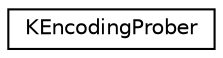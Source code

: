 digraph "Graphical Class Hierarchy"
{
  edge [fontname="Helvetica",fontsize="10",labelfontname="Helvetica",labelfontsize="10"];
  node [fontname="Helvetica",fontsize="10",shape=record];
  rankdir="LR";
  Node0 [label="KEncodingProber",height=0.2,width=0.4,color="black", fillcolor="white", style="filled",URL="$classKEncodingProber.html",tooltip="Provides encoding detection(probe) capabilities. "];
}
